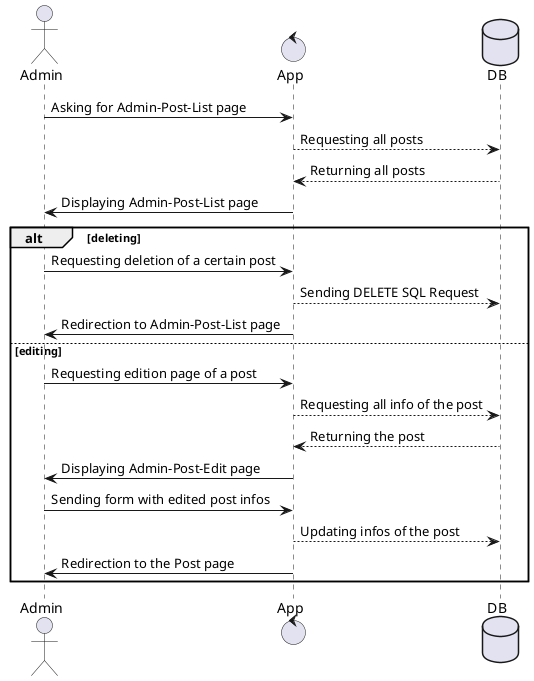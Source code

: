 @startuml
actor Admin
control App
database DB
Admin -> App: Asking for Admin-Post-List page
App --> DB: Requesting all posts
DB --> App: Returning all posts
App -> Admin: Displaying Admin-Post-List page
alt deleting
Admin -> App: Requesting deletion of a certain post
App --> DB: Sending DELETE SQL Request
App -> Admin: Redirection to Admin-Post-List page
else editing
Admin -> App: Requesting edition page of a post
App --> DB: Requesting all info of the post
DB --> App: Returning the post
App -> Admin: Displaying Admin-Post-Edit page
Admin -> App: Sending form with edited post infos
App --> DB: Updating infos of the post
App -> Admin: Redirection to the Post page
end
@enduml
